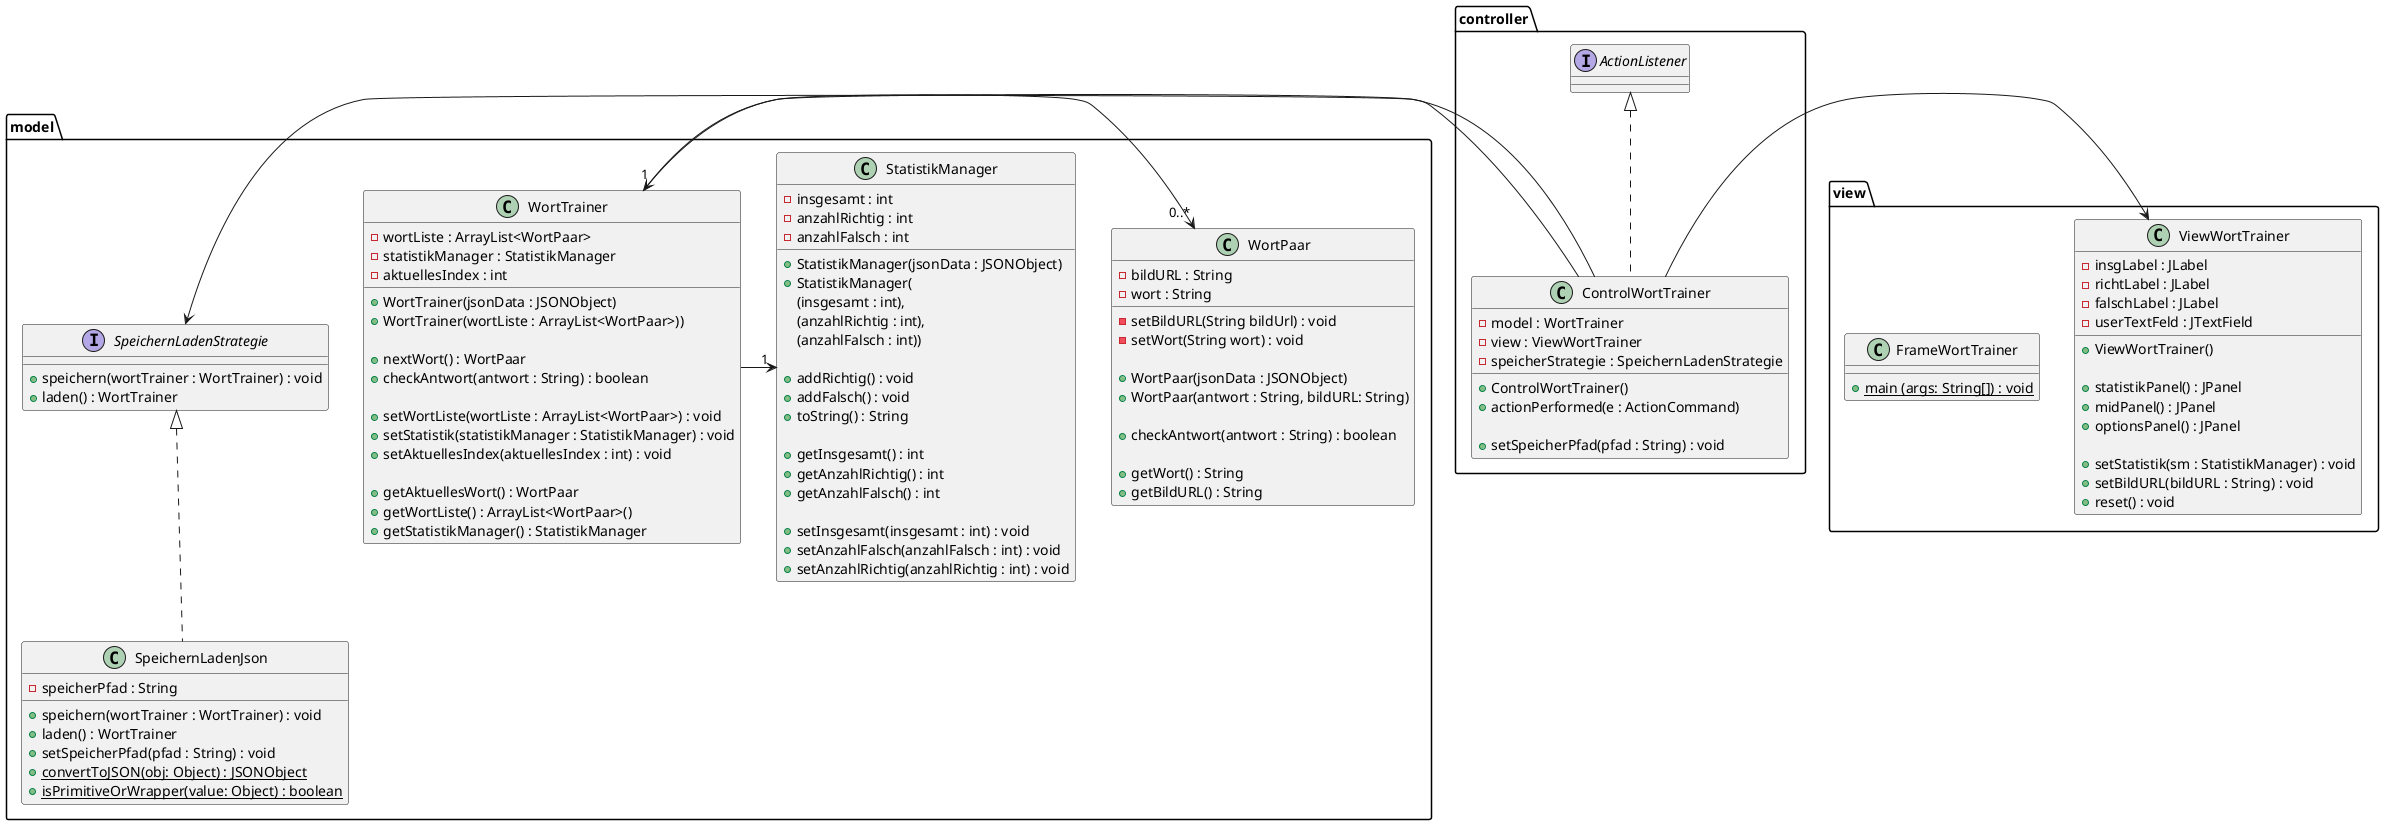 @startuml
'https://plantuml.com/class-diagram

package model {

    class WortPaar {
        - bildURL : String
        - wort : String

        - setBildURL(String bildUrl) : void
        - setWort(String wort) : void

        + WortPaar(jsonData : JSONObject)
        + WortPaar(antwort : String, bildURL: String)

        + checkAntwort(antwort : String) : boolean

        + getWort() : String
        + getBildURL() : String

    }

    class WortTrainer {
        - wortListe : ArrayList<WortPaar>
        - statistikManager : StatistikManager
        - aktuellesIndex : int

        + WortTrainer(jsonData : JSONObject)
        + WortTrainer(wortListe : ArrayList<WortPaar>))

        + nextWort() : WortPaar
        + checkAntwort(antwort : String) : boolean

        + setWortListe(wortListe : ArrayList<WortPaar>) : void
        + setStatistik(statistikManager : StatistikManager) : void
        + setAktuellesIndex(aktuellesIndex : int) : void

        + getAktuellesWort() : WortPaar
        + getWortListe() : ArrayList<WortPaar>()
        + getStatistikManager() : StatistikManager

    }

    class StatistikManager {
        - insgesamt : int
        - anzahlRichtig : int
        - anzahlFalsch : int

        + StatistikManager(jsonData : JSONObject)
        + StatistikManager(
        (insgesamt : int),
        (anzahlRichtig : int),
        (anzahlFalsch : int))

        + addRichtig() : void
        + addFalsch() : void
        + toString() : String

        + getInsgesamt() : int
        + getAnzahlRichtig() : int
        + getAnzahlFalsch() : int

        + setInsgesamt(insgesamt : int) : void
        + setAnzahlFalsch(anzahlFalsch : int) : void
        + setAnzahlRichtig(anzahlRichtig : int) : void
    }

    interface SpeichernLadenStrategie{
        + speichern(wortTrainer : WortTrainer) : void
        + laden() : WortTrainer
    }

    class SpeichernLadenJson implements SpeichernLadenStrategie{
        - speicherPfad : String
        + speichern(wortTrainer : WortTrainer) : void
        + laden() : WortTrainer
        + setSpeicherPfad(pfad : String) : void
        + {static} convertToJSON(obj: Object) : JSONObject
        + {static} isPrimitiveOrWrapper(value: Object) : boolean
    }
}


package view {
    class FrameWortTrainer{
        + {static} main (args: String[]) : void
    }

    class ViewWortTrainer {
        - insgLabel : JLabel
        - richtLabel : JLabel
        - falschLabel : JLabel
        - userTextFeld : JTextField
        + ViewWortTrainer()

        + statistikPanel() : JPanel
        + midPanel() : JPanel
        + optionsPanel() : JPanel

        + setStatistik(sm : StatistikManager) : void
        + setBildURL(bildURL : String) : void
        + reset() : void
    }
}

package controller {
    class ControlWortTrainer implements ActionListener{
        - model : WortTrainer
        - view : ViewWortTrainer
        - speicherStrategie : SpeichernLadenStrategie

        + ControlWortTrainer()
        + actionPerformed(e : ActionCommand)

        + setSpeicherPfad(pfad : String) : void
        
    }
}


WortTrainer "1" -> "0..*" WortPaar
WortTrainer -> "1" StatistikManager

/' MVC Struktur'/
ControlWortTrainer -> WortTrainer
ControlWortTrainer -> ViewWortTrainer
ControlWortTrainer -> SpeichernLadenStrategie


@enduml